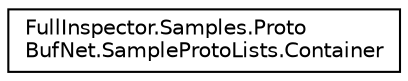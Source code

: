 digraph "Graphical Class Hierarchy"
{
  edge [fontname="Helvetica",fontsize="10",labelfontname="Helvetica",labelfontsize="10"];
  node [fontname="Helvetica",fontsize="10",shape=record];
  rankdir="LR";
  Node1 [label="FullInspector.Samples.Proto\lBufNet.SampleProtoLists.Container",height=0.2,width=0.4,color="black", fillcolor="white", style="filled",URL="$struct_full_inspector_1_1_samples_1_1_proto_buf_net_1_1_sample_proto_lists_1_1_container.html"];
}
